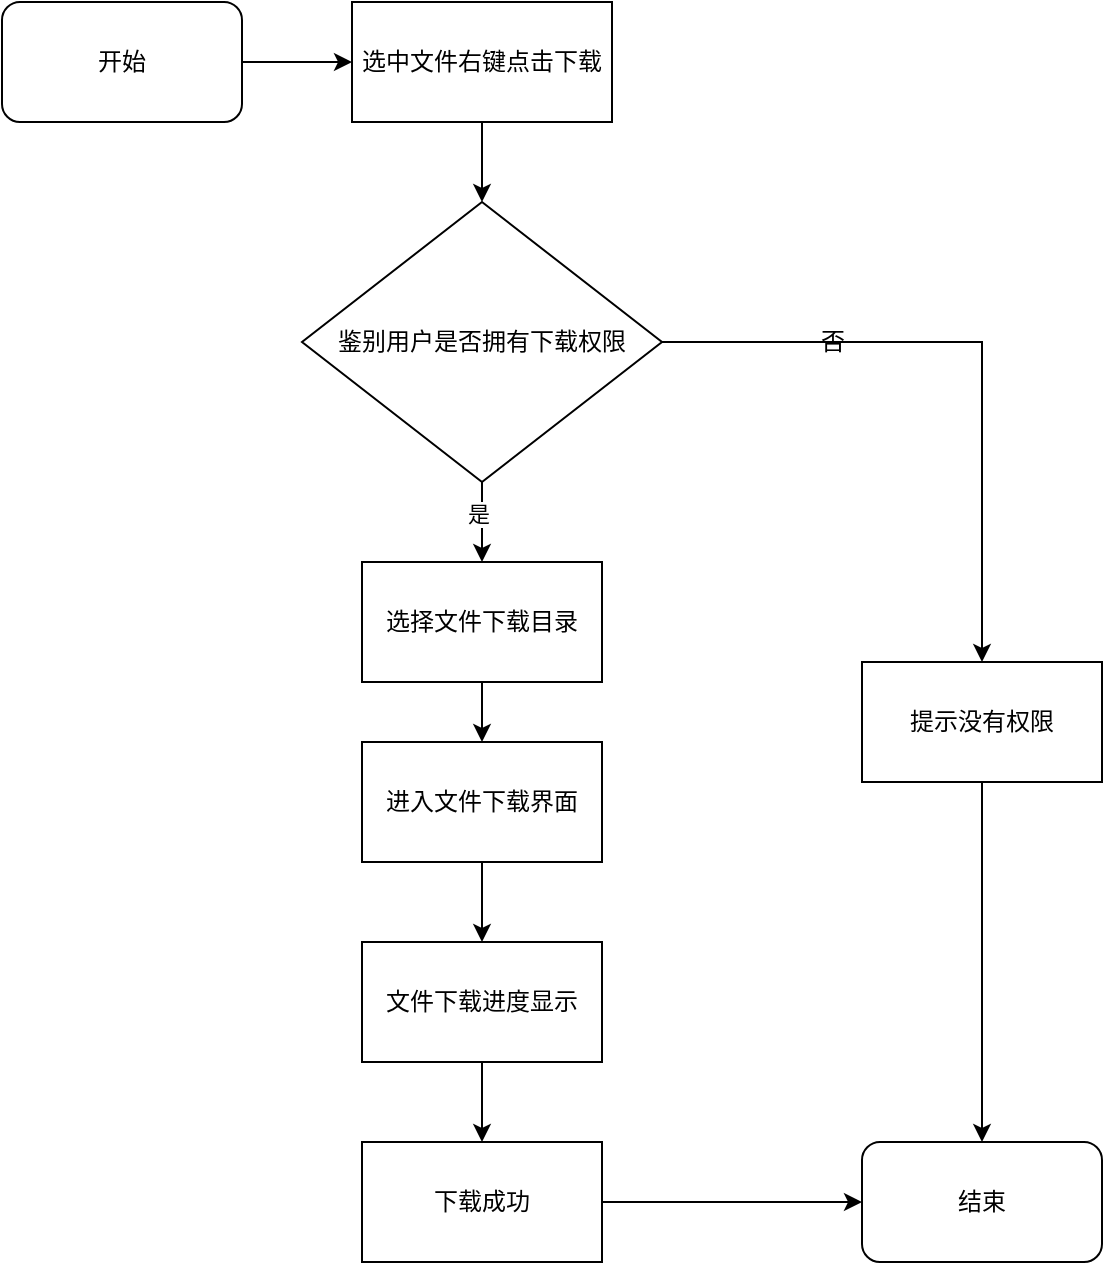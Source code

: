 <mxfile version="17.5.0" type="github"><diagram id="yAQsRkxzy1M32LrbWx4g" name="Page-1"><mxGraphModel dx="1718" dy="928" grid="1" gridSize="10" guides="1" tooltips="1" connect="1" arrows="1" fold="1" page="1" pageScale="1" pageWidth="827" pageHeight="1169" math="0" shadow="0"><root><mxCell id="0"/><mxCell id="1" parent="0"/><mxCell id="iPMktVKm5FhJwludf6pB-3" value="" style="edgeStyle=orthogonalEdgeStyle;rounded=0;orthogonalLoop=1;jettySize=auto;html=1;" edge="1" parent="1" source="iPMktVKm5FhJwludf6pB-1" target="iPMktVKm5FhJwludf6pB-2"><mxGeometry relative="1" as="geometry"/></mxCell><mxCell id="iPMktVKm5FhJwludf6pB-1" value="开始&lt;br&gt;" style="rounded=1;whiteSpace=wrap;html=1;" vertex="1" parent="1"><mxGeometry x="60" y="160" width="120" height="60" as="geometry"/></mxCell><mxCell id="iPMktVKm5FhJwludf6pB-5" style="edgeStyle=orthogonalEdgeStyle;rounded=0;orthogonalLoop=1;jettySize=auto;html=1;exitX=0.5;exitY=1;exitDx=0;exitDy=0;" edge="1" parent="1" source="iPMktVKm5FhJwludf6pB-2" target="iPMktVKm5FhJwludf6pB-14"><mxGeometry relative="1" as="geometry"/></mxCell><mxCell id="iPMktVKm5FhJwludf6pB-2" value="选中文件右键点击下载" style="rounded=0;whiteSpace=wrap;html=1;" vertex="1" parent="1"><mxGeometry x="235" y="160" width="130" height="60" as="geometry"/></mxCell><mxCell id="iPMktVKm5FhJwludf6pB-7" value="" style="edgeStyle=orthogonalEdgeStyle;rounded=0;orthogonalLoop=1;jettySize=auto;html=1;" edge="1" parent="1" source="iPMktVKm5FhJwludf6pB-4" target="iPMktVKm5FhJwludf6pB-6"><mxGeometry relative="1" as="geometry"/></mxCell><mxCell id="iPMktVKm5FhJwludf6pB-4" value="选择文件下载目录" style="rounded=0;whiteSpace=wrap;html=1;" vertex="1" parent="1"><mxGeometry x="240" y="440" width="120" height="60" as="geometry"/></mxCell><mxCell id="iPMktVKm5FhJwludf6pB-9" style="edgeStyle=orthogonalEdgeStyle;rounded=0;orthogonalLoop=1;jettySize=auto;html=1;exitX=0.5;exitY=1;exitDx=0;exitDy=0;" edge="1" parent="1" source="iPMktVKm5FhJwludf6pB-6" target="iPMktVKm5FhJwludf6pB-8"><mxGeometry relative="1" as="geometry"/></mxCell><mxCell id="iPMktVKm5FhJwludf6pB-6" value="进入文件下载界面" style="rounded=0;whiteSpace=wrap;html=1;" vertex="1" parent="1"><mxGeometry x="240" y="530" width="120" height="60" as="geometry"/></mxCell><mxCell id="iPMktVKm5FhJwludf6pB-11" value="" style="edgeStyle=orthogonalEdgeStyle;rounded=0;orthogonalLoop=1;jettySize=auto;html=1;" edge="1" parent="1" source="iPMktVKm5FhJwludf6pB-8" target="iPMktVKm5FhJwludf6pB-10"><mxGeometry relative="1" as="geometry"/></mxCell><mxCell id="iPMktVKm5FhJwludf6pB-8" value="文件下载进度显示" style="rounded=0;whiteSpace=wrap;html=1;" vertex="1" parent="1"><mxGeometry x="240" y="630" width="120" height="60" as="geometry"/></mxCell><mxCell id="iPMktVKm5FhJwludf6pB-20" style="edgeStyle=orthogonalEdgeStyle;rounded=0;orthogonalLoop=1;jettySize=auto;html=1;exitX=1;exitY=0.5;exitDx=0;exitDy=0;" edge="1" parent="1" source="iPMktVKm5FhJwludf6pB-10" target="iPMktVKm5FhJwludf6pB-12"><mxGeometry relative="1" as="geometry"/></mxCell><mxCell id="iPMktVKm5FhJwludf6pB-10" value="下载成功" style="rounded=0;whiteSpace=wrap;html=1;" vertex="1" parent="1"><mxGeometry x="240" y="730" width="120" height="60" as="geometry"/></mxCell><mxCell id="iPMktVKm5FhJwludf6pB-12" value="结束" style="rounded=1;whiteSpace=wrap;html=1;" vertex="1" parent="1"><mxGeometry x="490" y="730" width="120" height="60" as="geometry"/></mxCell><mxCell id="iPMktVKm5FhJwludf6pB-15" style="edgeStyle=orthogonalEdgeStyle;rounded=0;orthogonalLoop=1;jettySize=auto;html=1;exitX=0.5;exitY=1;exitDx=0;exitDy=0;" edge="1" parent="1" source="iPMktVKm5FhJwludf6pB-14" target="iPMktVKm5FhJwludf6pB-4"><mxGeometry relative="1" as="geometry"/></mxCell><mxCell id="iPMktVKm5FhJwludf6pB-16" value="是" style="edgeLabel;html=1;align=center;verticalAlign=middle;resizable=0;points=[];" vertex="1" connectable="0" parent="iPMktVKm5FhJwludf6pB-15"><mxGeometry x="-0.226" y="-2" relative="1" as="geometry"><mxPoint as="offset"/></mxGeometry></mxCell><mxCell id="iPMktVKm5FhJwludf6pB-17" style="edgeStyle=orthogonalEdgeStyle;rounded=0;orthogonalLoop=1;jettySize=auto;html=1;exitX=1;exitY=0.5;exitDx=0;exitDy=0;entryX=0.5;entryY=0;entryDx=0;entryDy=0;" edge="1" parent="1" source="iPMktVKm5FhJwludf6pB-14" target="iPMktVKm5FhJwludf6pB-18"><mxGeometry relative="1" as="geometry"><mxPoint x="530.0" y="480" as="targetPoint"/></mxGeometry></mxCell><mxCell id="iPMktVKm5FhJwludf6pB-14" value="鉴别用户是否拥有下载权限" style="rhombus;whiteSpace=wrap;html=1;" vertex="1" parent="1"><mxGeometry x="210" y="260" width="180" height="140" as="geometry"/></mxCell><mxCell id="iPMktVKm5FhJwludf6pB-21" style="edgeStyle=orthogonalEdgeStyle;rounded=0;orthogonalLoop=1;jettySize=auto;html=1;exitX=0.5;exitY=1;exitDx=0;exitDy=0;" edge="1" parent="1" source="iPMktVKm5FhJwludf6pB-18" target="iPMktVKm5FhJwludf6pB-12"><mxGeometry relative="1" as="geometry"/></mxCell><mxCell id="iPMktVKm5FhJwludf6pB-18" value="提示没有权限" style="rounded=0;whiteSpace=wrap;html=1;" vertex="1" parent="1"><mxGeometry x="490" y="490" width="120" height="60" as="geometry"/></mxCell><mxCell id="iPMktVKm5FhJwludf6pB-19" value="否" style="text;html=1;align=center;verticalAlign=middle;resizable=0;points=[];autosize=1;strokeColor=none;fillColor=none;" vertex="1" parent="1"><mxGeometry x="460" y="320" width="30" height="20" as="geometry"/></mxCell></root></mxGraphModel></diagram></mxfile>